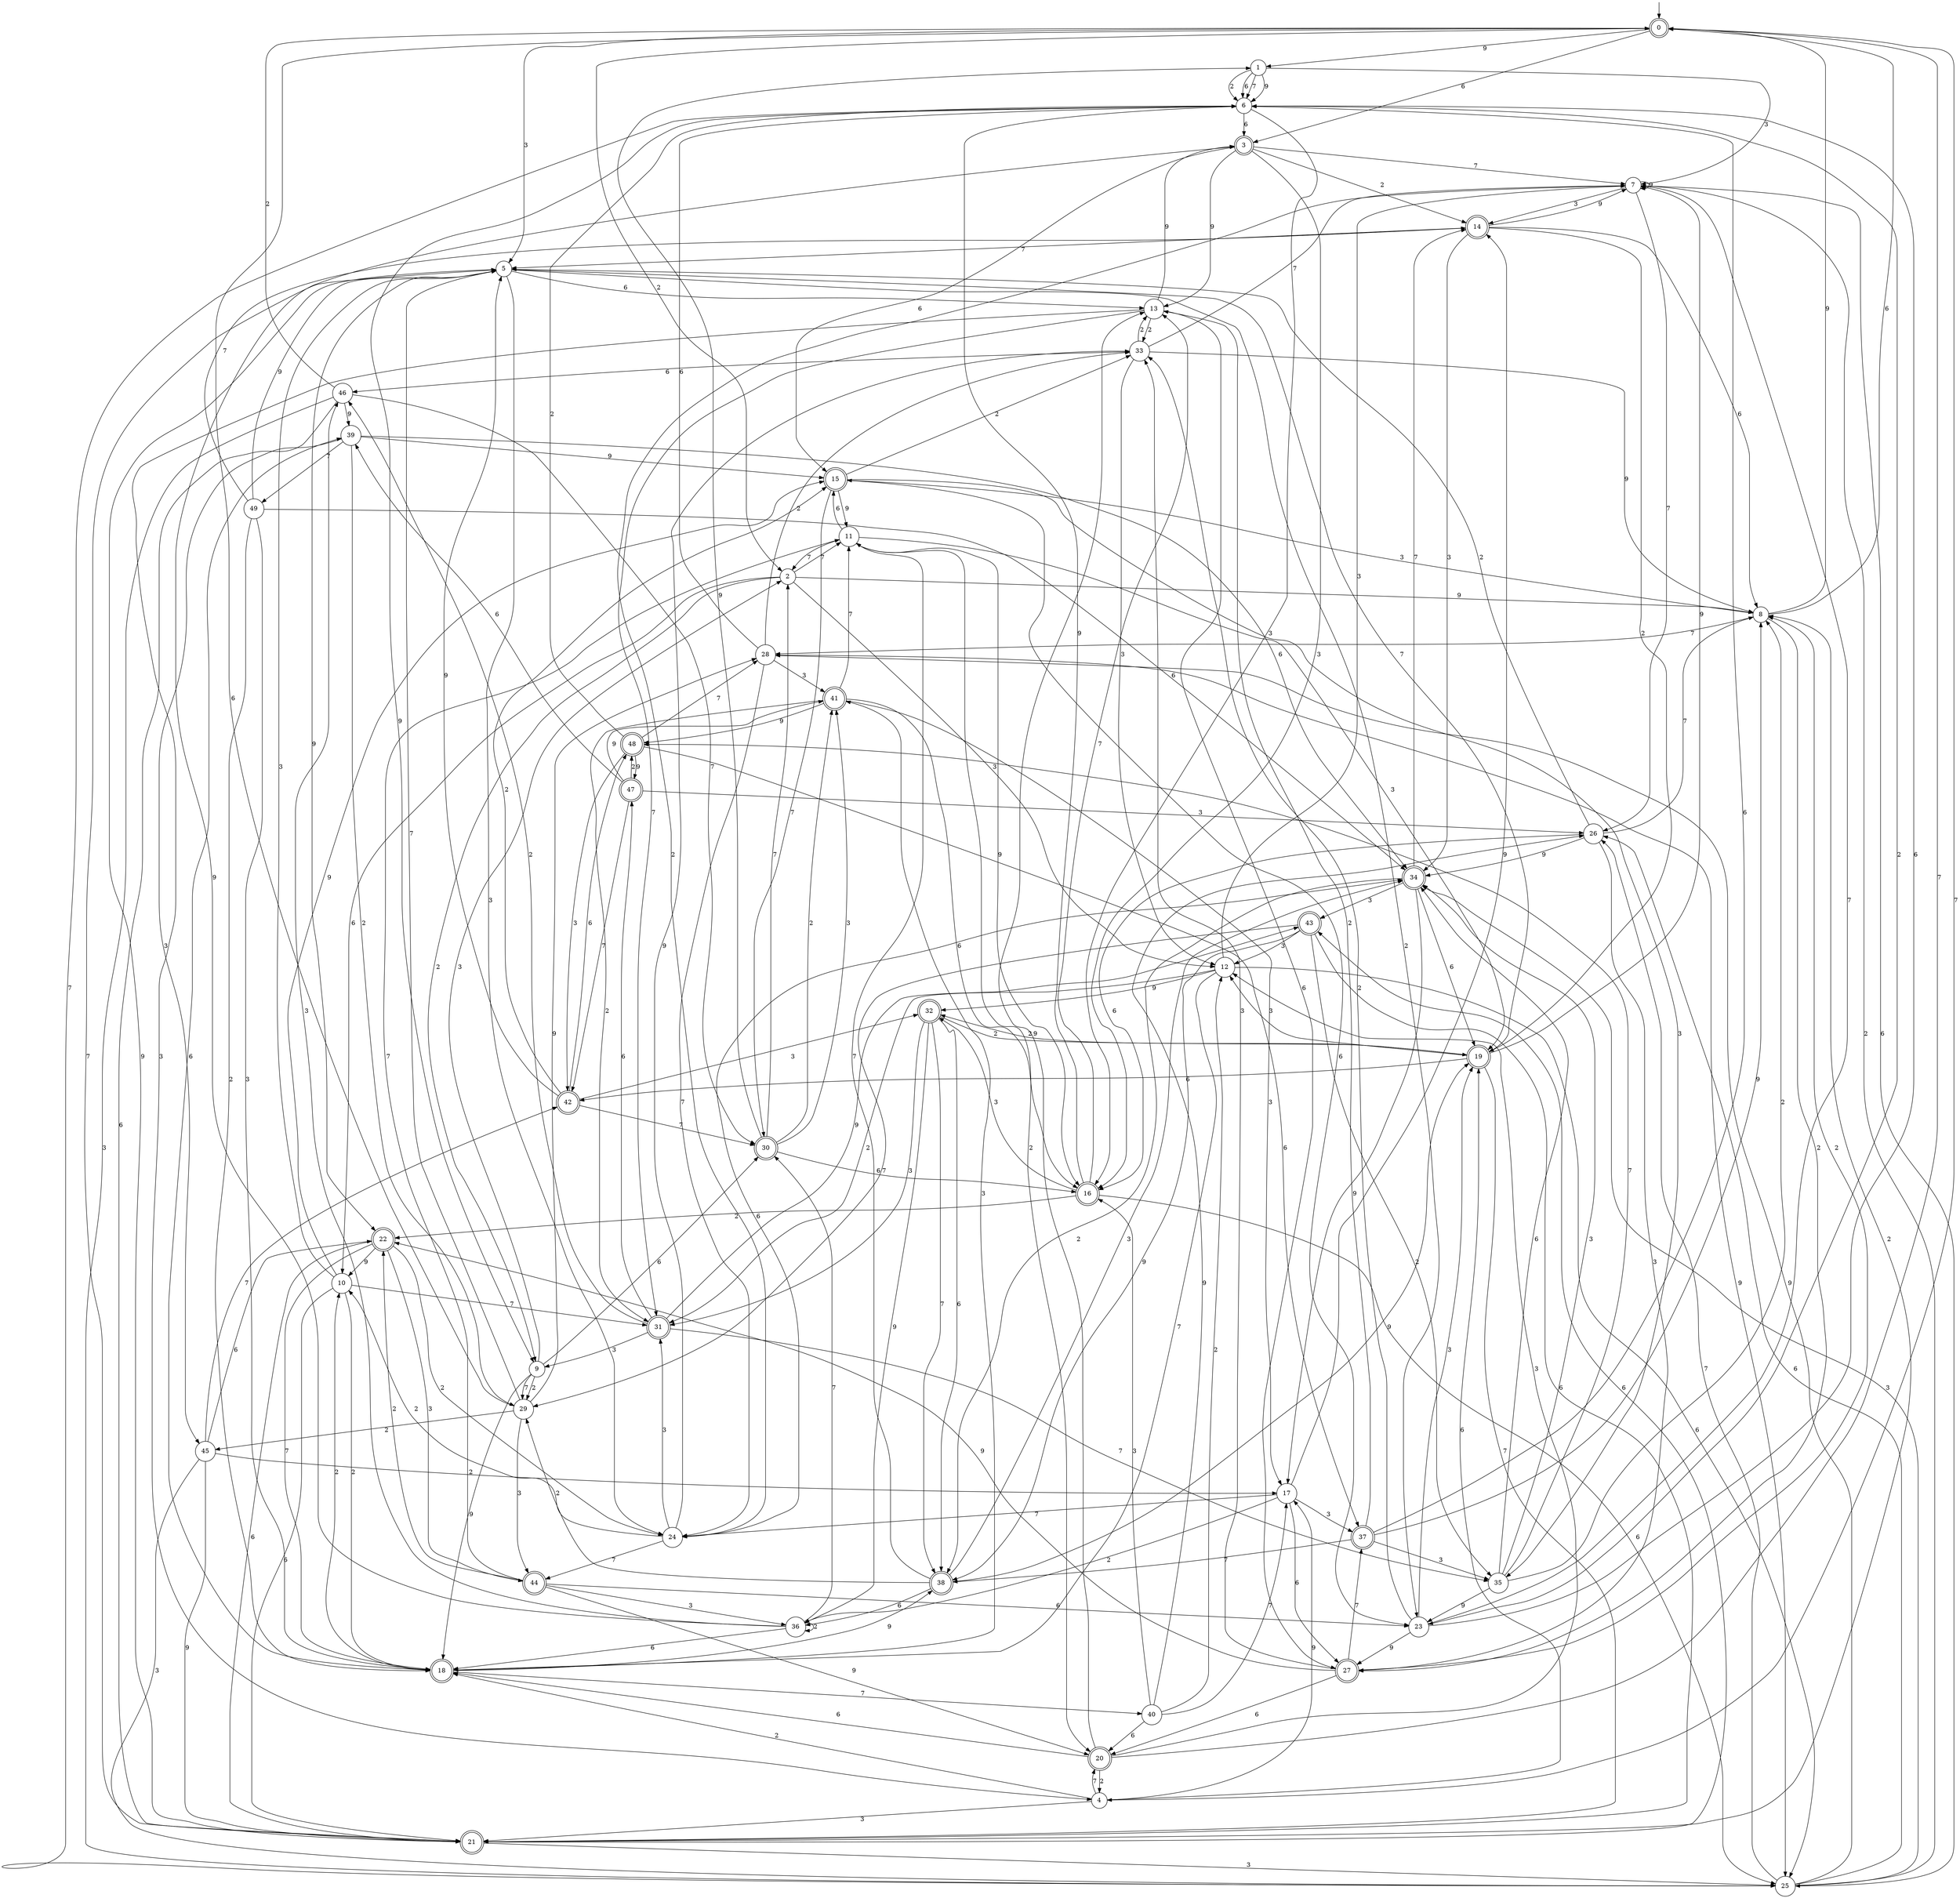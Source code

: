 digraph g {

	s0 [shape="doublecircle" label="0"];
	s1 [shape="circle" label="1"];
	s2 [shape="circle" label="2"];
	s3 [shape="doublecircle" label="3"];
	s4 [shape="circle" label="4"];
	s5 [shape="circle" label="5"];
	s6 [shape="circle" label="6"];
	s7 [shape="circle" label="7"];
	s8 [shape="circle" label="8"];
	s9 [shape="circle" label="9"];
	s10 [shape="circle" label="10"];
	s11 [shape="circle" label="11"];
	s12 [shape="circle" label="12"];
	s13 [shape="circle" label="13"];
	s14 [shape="doublecircle" label="14"];
	s15 [shape="doublecircle" label="15"];
	s16 [shape="doublecircle" label="16"];
	s17 [shape="circle" label="17"];
	s18 [shape="doublecircle" label="18"];
	s19 [shape="doublecircle" label="19"];
	s20 [shape="doublecircle" label="20"];
	s21 [shape="doublecircle" label="21"];
	s22 [shape="doublecircle" label="22"];
	s23 [shape="circle" label="23"];
	s24 [shape="circle" label="24"];
	s25 [shape="circle" label="25"];
	s26 [shape="circle" label="26"];
	s27 [shape="doublecircle" label="27"];
	s28 [shape="circle" label="28"];
	s29 [shape="circle" label="29"];
	s30 [shape="doublecircle" label="30"];
	s31 [shape="doublecircle" label="31"];
	s32 [shape="doublecircle" label="32"];
	s33 [shape="circle" label="33"];
	s34 [shape="doublecircle" label="34"];
	s35 [shape="circle" label="35"];
	s36 [shape="circle" label="36"];
	s37 [shape="doublecircle" label="37"];
	s38 [shape="doublecircle" label="38"];
	s39 [shape="circle" label="39"];
	s40 [shape="circle" label="40"];
	s41 [shape="doublecircle" label="41"];
	s42 [shape="doublecircle" label="42"];
	s43 [shape="doublecircle" label="43"];
	s44 [shape="doublecircle" label="44"];
	s45 [shape="circle" label="45"];
	s46 [shape="circle" label="46"];
	s47 [shape="doublecircle" label="47"];
	s48 [shape="doublecircle" label="48"];
	s49 [shape="circle" label="49"];
	s0 -> s1 [label="9"];
	s0 -> s2 [label="2"];
	s0 -> s3 [label="6"];
	s0 -> s4 [label="7"];
	s0 -> s5 [label="3"];
	s1 -> s6 [label="9"];
	s1 -> s6 [label="2"];
	s1 -> s6 [label="6"];
	s1 -> s6 [label="7"];
	s1 -> s7 [label="3"];
	s2 -> s8 [label="9"];
	s2 -> s9 [label="2"];
	s2 -> s10 [label="6"];
	s2 -> s11 [label="7"];
	s2 -> s12 [label="3"];
	s3 -> s13 [label="9"];
	s3 -> s14 [label="2"];
	s3 -> s15 [label="6"];
	s3 -> s7 [label="7"];
	s3 -> s16 [label="3"];
	s4 -> s17 [label="9"];
	s4 -> s18 [label="2"];
	s4 -> s19 [label="6"];
	s4 -> s20 [label="7"];
	s4 -> s21 [label="3"];
	s5 -> s22 [label="9"];
	s5 -> s23 [label="2"];
	s5 -> s13 [label="6"];
	s5 -> s19 [label="7"];
	s5 -> s24 [label="3"];
	s6 -> s9 [label="9"];
	s6 -> s23 [label="2"];
	s6 -> s3 [label="6"];
	s6 -> s25 [label="7"];
	s6 -> s16 [label="3"];
	s7 -> s7 [label="9"];
	s7 -> s24 [label="2"];
	s7 -> s25 [label="6"];
	s7 -> s26 [label="7"];
	s7 -> s14 [label="3"];
	s8 -> s0 [label="9"];
	s8 -> s27 [label="2"];
	s8 -> s0 [label="6"];
	s8 -> s28 [label="7"];
	s8 -> s15 [label="3"];
	s9 -> s18 [label="9"];
	s9 -> s29 [label="2"];
	s9 -> s30 [label="6"];
	s9 -> s29 [label="7"];
	s9 -> s2 [label="3"];
	s10 -> s15 [label="9"];
	s10 -> s18 [label="2"];
	s10 -> s21 [label="6"];
	s10 -> s31 [label="7"];
	s10 -> s5 [label="3"];
	s11 -> s16 [label="9"];
	s11 -> s20 [label="2"];
	s11 -> s15 [label="6"];
	s11 -> s2 [label="7"];
	s11 -> s19 [label="3"];
	s12 -> s32 [label="9"];
	s12 -> s31 [label="2"];
	s12 -> s25 [label="6"];
	s12 -> s18 [label="7"];
	s12 -> s7 [label="3"];
	s13 -> s3 [label="9"];
	s13 -> s33 [label="2"];
	s13 -> s27 [label="6"];
	s13 -> s31 [label="7"];
	s13 -> s4 [label="3"];
	s14 -> s7 [label="9"];
	s14 -> s19 [label="2"];
	s14 -> s8 [label="6"];
	s14 -> s5 [label="7"];
	s14 -> s34 [label="3"];
	s15 -> s11 [label="9"];
	s15 -> s33 [label="2"];
	s15 -> s23 [label="6"];
	s15 -> s30 [label="7"];
	s15 -> s35 [label="3"];
	s16 -> s6 [label="9"];
	s16 -> s22 [label="2"];
	s16 -> s25 [label="6"];
	s16 -> s13 [label="7"];
	s16 -> s32 [label="3"];
	s17 -> s14 [label="9"];
	s17 -> s36 [label="2"];
	s17 -> s27 [label="6"];
	s17 -> s24 [label="7"];
	s17 -> s37 [label="3"];
	s18 -> s38 [label="9"];
	s18 -> s10 [label="2"];
	s18 -> s39 [label="6"];
	s18 -> s40 [label="7"];
	s18 -> s41 [label="3"];
	s19 -> s7 [label="9"];
	s19 -> s32 [label="2"];
	s19 -> s42 [label="6"];
	s19 -> s21 [label="7"];
	s19 -> s12 [label="3"];
	s20 -> s13 [label="9"];
	s20 -> s4 [label="2"];
	s20 -> s18 [label="6"];
	s20 -> s0 [label="7"];
	s20 -> s12 [label="3"];
	s21 -> s5 [label="9"];
	s21 -> s8 [label="2"];
	s21 -> s43 [label="6"];
	s21 -> s5 [label="7"];
	s21 -> s25 [label="3"];
	s22 -> s10 [label="9"];
	s22 -> s24 [label="2"];
	s22 -> s21 [label="6"];
	s22 -> s18 [label="7"];
	s22 -> s44 [label="3"];
	s23 -> s27 [label="9"];
	s23 -> s33 [label="2"];
	s23 -> s6 [label="6"];
	s23 -> s7 [label="7"];
	s23 -> s19 [label="3"];
	s24 -> s33 [label="9"];
	s24 -> s10 [label="2"];
	s24 -> s34 [label="6"];
	s24 -> s44 [label="7"];
	s24 -> s31 [label="3"];
	s25 -> s28 [label="9"];
	s25 -> s7 [label="2"];
	s25 -> s26 [label="6"];
	s25 -> s26 [label="7"];
	s25 -> s34 [label="3"];
	s26 -> s34 [label="9"];
	s26 -> s5 [label="2"];
	s26 -> s16 [label="6"];
	s26 -> s8 [label="7"];
	s26 -> s27 [label="3"];
	s27 -> s22 [label="9"];
	s27 -> s8 [label="2"];
	s27 -> s20 [label="6"];
	s27 -> s37 [label="7"];
	s27 -> s33 [label="3"];
	s28 -> s25 [label="9"];
	s28 -> s33 [label="2"];
	s28 -> s6 [label="6"];
	s28 -> s24 [label="7"];
	s28 -> s41 [label="3"];
	s29 -> s28 [label="9"];
	s29 -> s45 [label="2"];
	s29 -> s0 [label="6"];
	s29 -> s5 [label="7"];
	s29 -> s44 [label="3"];
	s30 -> s1 [label="9"];
	s30 -> s41 [label="2"];
	s30 -> s16 [label="6"];
	s30 -> s2 [label="7"];
	s30 -> s41 [label="3"];
	s31 -> s43 [label="9"];
	s31 -> s46 [label="2"];
	s31 -> s47 [label="6"];
	s31 -> s35 [label="7"];
	s31 -> s9 [label="3"];
	s32 -> s36 [label="9"];
	s32 -> s19 [label="2"];
	s32 -> s38 [label="6"];
	s32 -> s38 [label="7"];
	s32 -> s31 [label="3"];
	s33 -> s8 [label="9"];
	s33 -> s13 [label="2"];
	s33 -> s46 [label="6"];
	s33 -> s7 [label="7"];
	s33 -> s12 [label="3"];
	s34 -> s17 [label="9"];
	s34 -> s38 [label="2"];
	s34 -> s19 [label="6"];
	s34 -> s14 [label="7"];
	s34 -> s43 [label="3"];
	s35 -> s23 [label="9"];
	s35 -> s8 [label="2"];
	s35 -> s34 [label="6"];
	s35 -> s48 [label="7"];
	s35 -> s34 [label="3"];
	s36 -> s3 [label="9"];
	s36 -> s36 [label="2"];
	s36 -> s18 [label="6"];
	s36 -> s30 [label="7"];
	s36 -> s46 [label="3"];
	s37 -> s8 [label="9"];
	s37 -> s13 [label="2"];
	s37 -> s6 [label="6"];
	s37 -> s38 [label="7"];
	s37 -> s35 [label="3"];
	s38 -> s19 [label="9"];
	s38 -> s29 [label="2"];
	s38 -> s36 [label="6"];
	s38 -> s11 [label="7"];
	s38 -> s34 [label="3"];
	s39 -> s15 [label="9"];
	s39 -> s29 [label="2"];
	s39 -> s34 [label="6"];
	s39 -> s49 [label="7"];
	s39 -> s45 [label="3"];
	s40 -> s26 [label="9"];
	s40 -> s12 [label="2"];
	s40 -> s20 [label="6"];
	s40 -> s17 [label="7"];
	s40 -> s16 [label="3"];
	s41 -> s48 [label="9"];
	s41 -> s31 [label="2"];
	s41 -> s16 [label="6"];
	s41 -> s11 [label="7"];
	s41 -> s17 [label="3"];
	s42 -> s5 [label="9"];
	s42 -> s15 [label="2"];
	s42 -> s48 [label="6"];
	s42 -> s30 [label="7"];
	s42 -> s32 [label="3"];
	s43 -> s38 [label="9"];
	s43 -> s35 [label="2"];
	s43 -> s21 [label="6"];
	s43 -> s29 [label="7"];
	s43 -> s12 [label="3"];
	s44 -> s20 [label="9"];
	s44 -> s22 [label="2"];
	s44 -> s23 [label="6"];
	s44 -> s11 [label="7"];
	s44 -> s36 [label="3"];
	s45 -> s21 [label="9"];
	s45 -> s17 [label="2"];
	s45 -> s22 [label="6"];
	s45 -> s42 [label="7"];
	s45 -> s25 [label="3"];
	s46 -> s39 [label="9"];
	s46 -> s0 [label="2"];
	s46 -> s21 [label="6"];
	s46 -> s30 [label="7"];
	s46 -> s25 [label="3"];
	s47 -> s41 [label="9"];
	s47 -> s48 [label="2"];
	s47 -> s39 [label="6"];
	s47 -> s42 [label="7"];
	s47 -> s26 [label="3"];
	s48 -> s47 [label="9"];
	s48 -> s6 [label="2"];
	s48 -> s37 [label="6"];
	s48 -> s28 [label="7"];
	s48 -> s42 [label="3"];
	s49 -> s5 [label="9"];
	s49 -> s18 [label="2"];
	s49 -> s34 [label="6"];
	s49 -> s14 [label="7"];
	s49 -> s18 [label="3"];

__start0 [label="" shape="none" width="0" height="0"];
__start0 -> s0;

}
